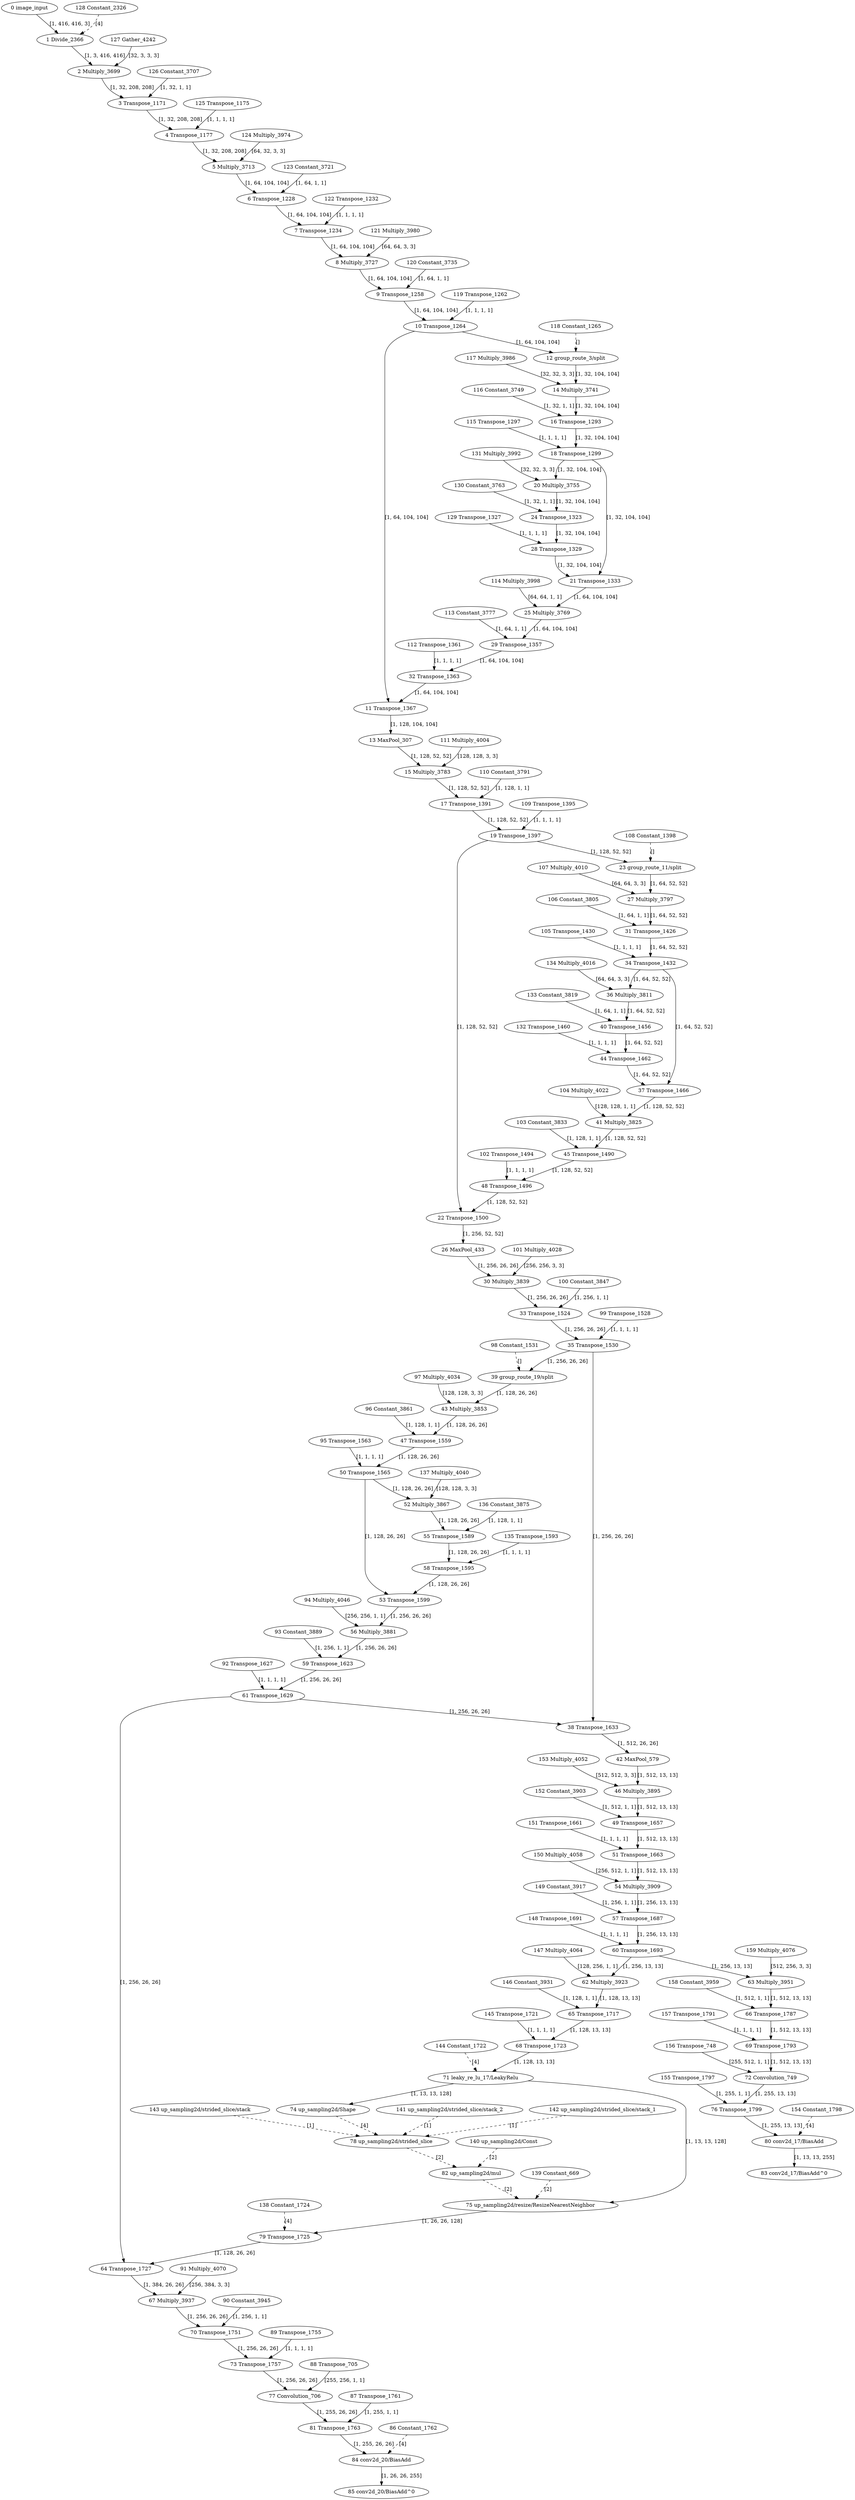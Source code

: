 strict digraph  {
"0 image_input" [id=0, type=Parameter];
"1 Divide_2366" [id=1, type=Transpose];
"2 Multiply_3699" [id=2, type=Convolution];
"3 Transpose_1171" [id=3, type=Add];
"4 Transpose_1177" [id=4, type=PRelu];
"5 Multiply_3713" [id=5, type=Convolution];
"6 Transpose_1228" [id=6, type=Add];
"7 Transpose_1234" [id=7, type=PRelu];
"8 Multiply_3727" [id=8, type=Convolution];
"9 Transpose_1258" [id=9, type=Add];
"10 Transpose_1264" [id=10, type=PRelu];
"11 Transpose_1367" [id=11, type=Concat];
"12 group_route_3/split" [id=12, type=Split];
"13 MaxPool_307" [id=13, type=MaxPool];
"14 Multiply_3741" [id=14, type=Convolution];
"15 Multiply_3783" [id=15, type=Convolution];
"16 Transpose_1293" [id=16, type=Add];
"17 Transpose_1391" [id=17, type=Add];
"18 Transpose_1299" [id=18, type=PRelu];
"19 Transpose_1397" [id=19, type=PRelu];
"20 Multiply_3755" [id=20, type=Convolution];
"21 Transpose_1333" [id=21, type=Concat];
"22 Transpose_1500" [id=22, type=Concat];
"23 group_route_11/split" [id=23, type=Split];
"24 Transpose_1323" [id=24, type=Add];
"25 Multiply_3769" [id=25, type=Convolution];
"26 MaxPool_433" [id=26, type=MaxPool];
"27 Multiply_3797" [id=27, type=Convolution];
"28 Transpose_1329" [id=28, type=PRelu];
"29 Transpose_1357" [id=29, type=Add];
"30 Multiply_3839" [id=30, type=Convolution];
"31 Transpose_1426" [id=31, type=Add];
"32 Transpose_1363" [id=32, type=PRelu];
"33 Transpose_1524" [id=33, type=Add];
"34 Transpose_1432" [id=34, type=PRelu];
"35 Transpose_1530" [id=35, type=PRelu];
"36 Multiply_3811" [id=36, type=Convolution];
"37 Transpose_1466" [id=37, type=Concat];
"38 Transpose_1633" [id=38, type=Concat];
"39 group_route_19/split" [id=39, type=Split];
"40 Transpose_1456" [id=40, type=Add];
"41 Multiply_3825" [id=41, type=Convolution];
"42 MaxPool_579" [id=42, type=MaxPool];
"43 Multiply_3853" [id=43, type=Convolution];
"44 Transpose_1462" [id=44, type=PRelu];
"45 Transpose_1490" [id=45, type=Add];
"46 Multiply_3895" [id=46, type=Convolution];
"47 Transpose_1559" [id=47, type=Add];
"48 Transpose_1496" [id=48, type=PRelu];
"49 Transpose_1657" [id=49, type=Add];
"50 Transpose_1565" [id=50, type=PRelu];
"51 Transpose_1663" [id=51, type=PRelu];
"52 Multiply_3867" [id=52, type=Convolution];
"53 Transpose_1599" [id=53, type=Concat];
"54 Multiply_3909" [id=54, type=Convolution];
"55 Transpose_1589" [id=55, type=Add];
"56 Multiply_3881" [id=56, type=Convolution];
"57 Transpose_1687" [id=57, type=Add];
"58 Transpose_1595" [id=58, type=PRelu];
"59 Transpose_1623" [id=59, type=Add];
"60 Transpose_1693" [id=60, type=PRelu];
"61 Transpose_1629" [id=61, type=PRelu];
"62 Multiply_3923" [id=62, type=Convolution];
"63 Multiply_3951" [id=63, type=Convolution];
"64 Transpose_1727" [id=64, type=Concat];
"65 Transpose_1717" [id=65, type=Add];
"66 Transpose_1787" [id=66, type=Add];
"67 Multiply_3937" [id=67, type=Convolution];
"68 Transpose_1723" [id=68, type=PRelu];
"69 Transpose_1793" [id=69, type=PRelu];
"70 Transpose_1751" [id=70, type=Add];
"71 leaky_re_lu_17/LeakyRelu" [id=71, type=Transpose];
"72 Convolution_749" [id=72, type=Convolution];
"73 Transpose_1757" [id=73, type=PRelu];
"74 up_sampling2d/Shape" [id=74, type=ShapeOf];
"75 up_sampling2d/resize/ResizeNearestNeighbor" [id=75, type=Interpolate];
"76 Transpose_1799" [id=76, type=Add];
"77 Convolution_706" [id=77, type=Convolution];
"78 up_sampling2d/strided_slice" [id=78, type=StridedSlice];
"79 Transpose_1725" [id=79, type=Transpose];
"80 conv2d_17/BiasAdd" [id=80, type=Transpose];
"81 Transpose_1763" [id=81, type=Add];
"82 up_sampling2d/mul" [id=82, type=Multiply];
"83 conv2d_17/BiasAdd^0" [id=83, type=Result];
"84 conv2d_20/BiasAdd" [id=84, type=Transpose];
"85 conv2d_20/BiasAdd^0" [id=85, type=Result];
"86 Constant_1762" [id=86, type=Constant];
"87 Transpose_1761" [id=87, type=Constant];
"88 Transpose_705" [id=88, type=Constant];
"89 Transpose_1755" [id=89, type=Constant];
"90 Constant_3945" [id=90, type=Constant];
"91 Multiply_4070" [id=91, type=Constant];
"92 Transpose_1627" [id=92, type=Constant];
"93 Constant_3889" [id=93, type=Constant];
"94 Multiply_4046" [id=94, type=Constant];
"95 Transpose_1563" [id=95, type=Constant];
"96 Constant_3861" [id=96, type=Constant];
"97 Multiply_4034" [id=97, type=Constant];
"98 Constant_1531" [id=98, type=Constant];
"99 Transpose_1528" [id=99, type=Constant];
"100 Constant_3847" [id=100, type=Constant];
"101 Multiply_4028" [id=101, type=Constant];
"102 Transpose_1494" [id=102, type=Constant];
"103 Constant_3833" [id=103, type=Constant];
"104 Multiply_4022" [id=104, type=Constant];
"105 Transpose_1430" [id=105, type=Constant];
"106 Constant_3805" [id=106, type=Constant];
"107 Multiply_4010" [id=107, type=Constant];
"108 Constant_1398" [id=108, type=Constant];
"109 Transpose_1395" [id=109, type=Constant];
"110 Constant_3791" [id=110, type=Constant];
"111 Multiply_4004" [id=111, type=Constant];
"112 Transpose_1361" [id=112, type=Constant];
"113 Constant_3777" [id=113, type=Constant];
"114 Multiply_3998" [id=114, type=Constant];
"115 Transpose_1297" [id=115, type=Constant];
"116 Constant_3749" [id=116, type=Constant];
"117 Multiply_3986" [id=117, type=Constant];
"118 Constant_1265" [id=118, type=Constant];
"119 Transpose_1262" [id=119, type=Constant];
"120 Constant_3735" [id=120, type=Constant];
"121 Multiply_3980" [id=121, type=Constant];
"122 Transpose_1232" [id=122, type=Constant];
"123 Constant_3721" [id=123, type=Constant];
"124 Multiply_3974" [id=124, type=Constant];
"125 Transpose_1175" [id=125, type=Constant];
"126 Constant_3707" [id=126, type=Constant];
"127 Gather_4242" [id=127, type=Constant];
"128 Constant_2326" [id=128, type=Constant];
"129 Transpose_1327" [id=129, type=Constant];
"130 Constant_3763" [id=130, type=Constant];
"131 Multiply_3992" [id=131, type=Constant];
"132 Transpose_1460" [id=132, type=Constant];
"133 Constant_3819" [id=133, type=Constant];
"134 Multiply_4016" [id=134, type=Constant];
"135 Transpose_1593" [id=135, type=Constant];
"136 Constant_3875" [id=136, type=Constant];
"137 Multiply_4040" [id=137, type=Constant];
"138 Constant_1724" [id=138, type=Constant];
"139 Constant_669" [id=139, type=Constant];
"140 up_sampling2d/Const" [id=140, type=Constant];
"141 up_sampling2d/strided_slice/stack_2" [id=141, type=Constant];
"142 up_sampling2d/strided_slice/stack_1" [id=142, type=Constant];
"143 up_sampling2d/strided_slice/stack" [id=143, type=Constant];
"144 Constant_1722" [id=144, type=Constant];
"145 Transpose_1721" [id=145, type=Constant];
"146 Constant_3931" [id=146, type=Constant];
"147 Multiply_4064" [id=147, type=Constant];
"148 Transpose_1691" [id=148, type=Constant];
"149 Constant_3917" [id=149, type=Constant];
"150 Multiply_4058" [id=150, type=Constant];
"151 Transpose_1661" [id=151, type=Constant];
"152 Constant_3903" [id=152, type=Constant];
"153 Multiply_4052" [id=153, type=Constant];
"154 Constant_1798" [id=154, type=Constant];
"155 Transpose_1797" [id=155, type=Constant];
"156 Transpose_748" [id=156, type=Constant];
"157 Transpose_1791" [id=157, type=Constant];
"158 Constant_3959" [id=158, type=Constant];
"159 Multiply_4076" [id=159, type=Constant];
"0 image_input" -> "1 Divide_2366"  [label="[1, 416, 416, 3]", style=solid];
"1 Divide_2366" -> "2 Multiply_3699"  [label="[1, 3, 416, 416]", style=solid];
"2 Multiply_3699" -> "3 Transpose_1171"  [label="[1, 32, 208, 208]", style=solid];
"3 Transpose_1171" -> "4 Transpose_1177"  [label="[1, 32, 208, 208]", style=solid];
"4 Transpose_1177" -> "5 Multiply_3713"  [label="[1, 32, 208, 208]", style=solid];
"5 Multiply_3713" -> "6 Transpose_1228"  [label="[1, 64, 104, 104]", style=solid];
"6 Transpose_1228" -> "7 Transpose_1234"  [label="[1, 64, 104, 104]", style=solid];
"7 Transpose_1234" -> "8 Multiply_3727"  [label="[1, 64, 104, 104]", style=solid];
"8 Multiply_3727" -> "9 Transpose_1258"  [label="[1, 64, 104, 104]", style=solid];
"9 Transpose_1258" -> "10 Transpose_1264"  [label="[1, 64, 104, 104]", style=solid];
"10 Transpose_1264" -> "11 Transpose_1367"  [label="[1, 64, 104, 104]", style=solid];
"10 Transpose_1264" -> "12 group_route_3/split"  [label="[1, 64, 104, 104]", style=solid];
"11 Transpose_1367" -> "13 MaxPool_307"  [label="[1, 128, 104, 104]", style=solid];
"12 group_route_3/split" -> "14 Multiply_3741"  [label="[1, 32, 104, 104]", style=solid];
"13 MaxPool_307" -> "15 Multiply_3783"  [label="[1, 128, 52, 52]", style=solid];
"14 Multiply_3741" -> "16 Transpose_1293"  [label="[1, 32, 104, 104]", style=solid];
"15 Multiply_3783" -> "17 Transpose_1391"  [label="[1, 128, 52, 52]", style=solid];
"16 Transpose_1293" -> "18 Transpose_1299"  [label="[1, 32, 104, 104]", style=solid];
"17 Transpose_1391" -> "19 Transpose_1397"  [label="[1, 128, 52, 52]", style=solid];
"18 Transpose_1299" -> "20 Multiply_3755"  [label="[1, 32, 104, 104]", style=solid];
"18 Transpose_1299" -> "21 Transpose_1333"  [label="[1, 32, 104, 104]", style=solid];
"19 Transpose_1397" -> "22 Transpose_1500"  [label="[1, 128, 52, 52]", style=solid];
"19 Transpose_1397" -> "23 group_route_11/split"  [label="[1, 128, 52, 52]", style=solid];
"20 Multiply_3755" -> "24 Transpose_1323"  [label="[1, 32, 104, 104]", style=solid];
"21 Transpose_1333" -> "25 Multiply_3769"  [label="[1, 64, 104, 104]", style=solid];
"22 Transpose_1500" -> "26 MaxPool_433"  [label="[1, 256, 52, 52]", style=solid];
"23 group_route_11/split" -> "27 Multiply_3797"  [label="[1, 64, 52, 52]", style=solid];
"24 Transpose_1323" -> "28 Transpose_1329"  [label="[1, 32, 104, 104]", style=solid];
"25 Multiply_3769" -> "29 Transpose_1357"  [label="[1, 64, 104, 104]", style=solid];
"26 MaxPool_433" -> "30 Multiply_3839"  [label="[1, 256, 26, 26]", style=solid];
"27 Multiply_3797" -> "31 Transpose_1426"  [label="[1, 64, 52, 52]", style=solid];
"28 Transpose_1329" -> "21 Transpose_1333"  [label="[1, 32, 104, 104]", style=solid];
"29 Transpose_1357" -> "32 Transpose_1363"  [label="[1, 64, 104, 104]", style=solid];
"30 Multiply_3839" -> "33 Transpose_1524"  [label="[1, 256, 26, 26]", style=solid];
"31 Transpose_1426" -> "34 Transpose_1432"  [label="[1, 64, 52, 52]", style=solid];
"32 Transpose_1363" -> "11 Transpose_1367"  [label="[1, 64, 104, 104]", style=solid];
"33 Transpose_1524" -> "35 Transpose_1530"  [label="[1, 256, 26, 26]", style=solid];
"34 Transpose_1432" -> "36 Multiply_3811"  [label="[1, 64, 52, 52]", style=solid];
"34 Transpose_1432" -> "37 Transpose_1466"  [label="[1, 64, 52, 52]", style=solid];
"35 Transpose_1530" -> "38 Transpose_1633"  [label="[1, 256, 26, 26]", style=solid];
"35 Transpose_1530" -> "39 group_route_19/split"  [label="[1, 256, 26, 26]", style=solid];
"36 Multiply_3811" -> "40 Transpose_1456"  [label="[1, 64, 52, 52]", style=solid];
"37 Transpose_1466" -> "41 Multiply_3825"  [label="[1, 128, 52, 52]", style=solid];
"38 Transpose_1633" -> "42 MaxPool_579"  [label="[1, 512, 26, 26]", style=solid];
"39 group_route_19/split" -> "43 Multiply_3853"  [label="[1, 128, 26, 26]", style=solid];
"40 Transpose_1456" -> "44 Transpose_1462"  [label="[1, 64, 52, 52]", style=solid];
"41 Multiply_3825" -> "45 Transpose_1490"  [label="[1, 128, 52, 52]", style=solid];
"42 MaxPool_579" -> "46 Multiply_3895"  [label="[1, 512, 13, 13]", style=solid];
"43 Multiply_3853" -> "47 Transpose_1559"  [label="[1, 128, 26, 26]", style=solid];
"44 Transpose_1462" -> "37 Transpose_1466"  [label="[1, 64, 52, 52]", style=solid];
"45 Transpose_1490" -> "48 Transpose_1496"  [label="[1, 128, 52, 52]", style=solid];
"46 Multiply_3895" -> "49 Transpose_1657"  [label="[1, 512, 13, 13]", style=solid];
"47 Transpose_1559" -> "50 Transpose_1565"  [label="[1, 128, 26, 26]", style=solid];
"48 Transpose_1496" -> "22 Transpose_1500"  [label="[1, 128, 52, 52]", style=solid];
"49 Transpose_1657" -> "51 Transpose_1663"  [label="[1, 512, 13, 13]", style=solid];
"50 Transpose_1565" -> "52 Multiply_3867"  [label="[1, 128, 26, 26]", style=solid];
"50 Transpose_1565" -> "53 Transpose_1599"  [label="[1, 128, 26, 26]", style=solid];
"51 Transpose_1663" -> "54 Multiply_3909"  [label="[1, 512, 13, 13]", style=solid];
"52 Multiply_3867" -> "55 Transpose_1589"  [label="[1, 128, 26, 26]", style=solid];
"53 Transpose_1599" -> "56 Multiply_3881"  [label="[1, 256, 26, 26]", style=solid];
"54 Multiply_3909" -> "57 Transpose_1687"  [label="[1, 256, 13, 13]", style=solid];
"55 Transpose_1589" -> "58 Transpose_1595"  [label="[1, 128, 26, 26]", style=solid];
"56 Multiply_3881" -> "59 Transpose_1623"  [label="[1, 256, 26, 26]", style=solid];
"57 Transpose_1687" -> "60 Transpose_1693"  [label="[1, 256, 13, 13]", style=solid];
"58 Transpose_1595" -> "53 Transpose_1599"  [label="[1, 128, 26, 26]", style=solid];
"59 Transpose_1623" -> "61 Transpose_1629"  [label="[1, 256, 26, 26]", style=solid];
"60 Transpose_1693" -> "62 Multiply_3923"  [label="[1, 256, 13, 13]", style=solid];
"60 Transpose_1693" -> "63 Multiply_3951"  [label="[1, 256, 13, 13]", style=solid];
"61 Transpose_1629" -> "38 Transpose_1633"  [label="[1, 256, 26, 26]", style=solid];
"61 Transpose_1629" -> "64 Transpose_1727"  [label="[1, 256, 26, 26]", style=solid];
"62 Multiply_3923" -> "65 Transpose_1717"  [label="[1, 128, 13, 13]", style=solid];
"63 Multiply_3951" -> "66 Transpose_1787"  [label="[1, 512, 13, 13]", style=solid];
"64 Transpose_1727" -> "67 Multiply_3937"  [label="[1, 384, 26, 26]", style=solid];
"65 Transpose_1717" -> "68 Transpose_1723"  [label="[1, 128, 13, 13]", style=solid];
"66 Transpose_1787" -> "69 Transpose_1793"  [label="[1, 512, 13, 13]", style=solid];
"67 Multiply_3937" -> "70 Transpose_1751"  [label="[1, 256, 26, 26]", style=solid];
"68 Transpose_1723" -> "71 leaky_re_lu_17/LeakyRelu"  [label="[1, 128, 13, 13]", style=solid];
"69 Transpose_1793" -> "72 Convolution_749"  [label="[1, 512, 13, 13]", style=solid];
"70 Transpose_1751" -> "73 Transpose_1757"  [label="[1, 256, 26, 26]", style=solid];
"71 leaky_re_lu_17/LeakyRelu" -> "74 up_sampling2d/Shape"  [label="[1, 13, 13, 128]", style=solid];
"71 leaky_re_lu_17/LeakyRelu" -> "75 up_sampling2d/resize/ResizeNearestNeighbor"  [label="[1, 13, 13, 128]", style=solid];
"72 Convolution_749" -> "76 Transpose_1799"  [label="[1, 255, 13, 13]", style=solid];
"73 Transpose_1757" -> "77 Convolution_706"  [label="[1, 256, 26, 26]", style=solid];
"74 up_sampling2d/Shape" -> "78 up_sampling2d/strided_slice"  [label="[4]", style=dashed];
"75 up_sampling2d/resize/ResizeNearestNeighbor" -> "79 Transpose_1725"  [label="[1, 26, 26, 128]", style=solid];
"76 Transpose_1799" -> "80 conv2d_17/BiasAdd"  [label="[1, 255, 13, 13]", style=solid];
"77 Convolution_706" -> "81 Transpose_1763"  [label="[1, 255, 26, 26]", style=solid];
"78 up_sampling2d/strided_slice" -> "82 up_sampling2d/mul"  [label="[2]", style=dashed];
"79 Transpose_1725" -> "64 Transpose_1727"  [label="[1, 128, 26, 26]", style=solid];
"80 conv2d_17/BiasAdd" -> "83 conv2d_17/BiasAdd^0"  [label="[1, 13, 13, 255]", style=solid];
"81 Transpose_1763" -> "84 conv2d_20/BiasAdd"  [label="[1, 255, 26, 26]", style=solid];
"82 up_sampling2d/mul" -> "75 up_sampling2d/resize/ResizeNearestNeighbor"  [label="[2]", style=dashed];
"84 conv2d_20/BiasAdd" -> "85 conv2d_20/BiasAdd^0"  [label="[1, 26, 26, 255]", style=solid];
"86 Constant_1762" -> "84 conv2d_20/BiasAdd"  [label="[4]", style=dashed];
"87 Transpose_1761" -> "81 Transpose_1763"  [label="[1, 255, 1, 1]", style=solid];
"88 Transpose_705" -> "77 Convolution_706"  [label="[255, 256, 1, 1]", style=solid];
"89 Transpose_1755" -> "73 Transpose_1757"  [label="[1, 1, 1, 1]", style=solid];
"90 Constant_3945" -> "70 Transpose_1751"  [label="[1, 256, 1, 1]", style=solid];
"91 Multiply_4070" -> "67 Multiply_3937"  [label="[256, 384, 3, 3]", style=solid];
"92 Transpose_1627" -> "61 Transpose_1629"  [label="[1, 1, 1, 1]", style=solid];
"93 Constant_3889" -> "59 Transpose_1623"  [label="[1, 256, 1, 1]", style=solid];
"94 Multiply_4046" -> "56 Multiply_3881"  [label="[256, 256, 1, 1]", style=solid];
"95 Transpose_1563" -> "50 Transpose_1565"  [label="[1, 1, 1, 1]", style=solid];
"96 Constant_3861" -> "47 Transpose_1559"  [label="[1, 128, 1, 1]", style=solid];
"97 Multiply_4034" -> "43 Multiply_3853"  [label="[128, 128, 3, 3]", style=solid];
"98 Constant_1531" -> "39 group_route_19/split"  [label="[]", style=dashed];
"99 Transpose_1528" -> "35 Transpose_1530"  [label="[1, 1, 1, 1]", style=solid];
"100 Constant_3847" -> "33 Transpose_1524"  [label="[1, 256, 1, 1]", style=solid];
"101 Multiply_4028" -> "30 Multiply_3839"  [label="[256, 256, 3, 3]", style=solid];
"102 Transpose_1494" -> "48 Transpose_1496"  [label="[1, 1, 1, 1]", style=solid];
"103 Constant_3833" -> "45 Transpose_1490"  [label="[1, 128, 1, 1]", style=solid];
"104 Multiply_4022" -> "41 Multiply_3825"  [label="[128, 128, 1, 1]", style=solid];
"105 Transpose_1430" -> "34 Transpose_1432"  [label="[1, 1, 1, 1]", style=solid];
"106 Constant_3805" -> "31 Transpose_1426"  [label="[1, 64, 1, 1]", style=solid];
"107 Multiply_4010" -> "27 Multiply_3797"  [label="[64, 64, 3, 3]", style=solid];
"108 Constant_1398" -> "23 group_route_11/split"  [label="[]", style=dashed];
"109 Transpose_1395" -> "19 Transpose_1397"  [label="[1, 1, 1, 1]", style=solid];
"110 Constant_3791" -> "17 Transpose_1391"  [label="[1, 128, 1, 1]", style=solid];
"111 Multiply_4004" -> "15 Multiply_3783"  [label="[128, 128, 3, 3]", style=solid];
"112 Transpose_1361" -> "32 Transpose_1363"  [label="[1, 1, 1, 1]", style=solid];
"113 Constant_3777" -> "29 Transpose_1357"  [label="[1, 64, 1, 1]", style=solid];
"114 Multiply_3998" -> "25 Multiply_3769"  [label="[64, 64, 1, 1]", style=solid];
"115 Transpose_1297" -> "18 Transpose_1299"  [label="[1, 1, 1, 1]", style=solid];
"116 Constant_3749" -> "16 Transpose_1293"  [label="[1, 32, 1, 1]", style=solid];
"117 Multiply_3986" -> "14 Multiply_3741"  [label="[32, 32, 3, 3]", style=solid];
"118 Constant_1265" -> "12 group_route_3/split"  [label="[]", style=dashed];
"119 Transpose_1262" -> "10 Transpose_1264"  [label="[1, 1, 1, 1]", style=solid];
"120 Constant_3735" -> "9 Transpose_1258"  [label="[1, 64, 1, 1]", style=solid];
"121 Multiply_3980" -> "8 Multiply_3727"  [label="[64, 64, 3, 3]", style=solid];
"122 Transpose_1232" -> "7 Transpose_1234"  [label="[1, 1, 1, 1]", style=solid];
"123 Constant_3721" -> "6 Transpose_1228"  [label="[1, 64, 1, 1]", style=solid];
"124 Multiply_3974" -> "5 Multiply_3713"  [label="[64, 32, 3, 3]", style=solid];
"125 Transpose_1175" -> "4 Transpose_1177"  [label="[1, 1, 1, 1]", style=solid];
"126 Constant_3707" -> "3 Transpose_1171"  [label="[1, 32, 1, 1]", style=solid];
"127 Gather_4242" -> "2 Multiply_3699"  [label="[32, 3, 3, 3]", style=solid];
"128 Constant_2326" -> "1 Divide_2366"  [label="[4]", style=dashed];
"129 Transpose_1327" -> "28 Transpose_1329"  [label="[1, 1, 1, 1]", style=solid];
"130 Constant_3763" -> "24 Transpose_1323"  [label="[1, 32, 1, 1]", style=solid];
"131 Multiply_3992" -> "20 Multiply_3755"  [label="[32, 32, 3, 3]", style=solid];
"132 Transpose_1460" -> "44 Transpose_1462"  [label="[1, 1, 1, 1]", style=solid];
"133 Constant_3819" -> "40 Transpose_1456"  [label="[1, 64, 1, 1]", style=solid];
"134 Multiply_4016" -> "36 Multiply_3811"  [label="[64, 64, 3, 3]", style=solid];
"135 Transpose_1593" -> "58 Transpose_1595"  [label="[1, 1, 1, 1]", style=solid];
"136 Constant_3875" -> "55 Transpose_1589"  [label="[1, 128, 1, 1]", style=solid];
"137 Multiply_4040" -> "52 Multiply_3867"  [label="[128, 128, 3, 3]", style=solid];
"138 Constant_1724" -> "79 Transpose_1725"  [label="[4]", style=dashed];
"139 Constant_669" -> "75 up_sampling2d/resize/ResizeNearestNeighbor"  [label="[2]", style=dashed];
"140 up_sampling2d/Const" -> "82 up_sampling2d/mul"  [label="[2]", style=dashed];
"141 up_sampling2d/strided_slice/stack_2" -> "78 up_sampling2d/strided_slice"  [label="[1]", style=dashed];
"142 up_sampling2d/strided_slice/stack_1" -> "78 up_sampling2d/strided_slice"  [label="[1]", style=dashed];
"143 up_sampling2d/strided_slice/stack" -> "78 up_sampling2d/strided_slice"  [label="[1]", style=dashed];
"144 Constant_1722" -> "71 leaky_re_lu_17/LeakyRelu"  [label="[4]", style=dashed];
"145 Transpose_1721" -> "68 Transpose_1723"  [label="[1, 1, 1, 1]", style=solid];
"146 Constant_3931" -> "65 Transpose_1717"  [label="[1, 128, 1, 1]", style=solid];
"147 Multiply_4064" -> "62 Multiply_3923"  [label="[128, 256, 1, 1]", style=solid];
"148 Transpose_1691" -> "60 Transpose_1693"  [label="[1, 1, 1, 1]", style=solid];
"149 Constant_3917" -> "57 Transpose_1687"  [label="[1, 256, 1, 1]", style=solid];
"150 Multiply_4058" -> "54 Multiply_3909"  [label="[256, 512, 1, 1]", style=solid];
"151 Transpose_1661" -> "51 Transpose_1663"  [label="[1, 1, 1, 1]", style=solid];
"152 Constant_3903" -> "49 Transpose_1657"  [label="[1, 512, 1, 1]", style=solid];
"153 Multiply_4052" -> "46 Multiply_3895"  [label="[512, 512, 3, 3]", style=solid];
"154 Constant_1798" -> "80 conv2d_17/BiasAdd"  [label="[4]", style=dashed];
"155 Transpose_1797" -> "76 Transpose_1799"  [label="[1, 255, 1, 1]", style=solid];
"156 Transpose_748" -> "72 Convolution_749"  [label="[255, 512, 1, 1]", style=solid];
"157 Transpose_1791" -> "69 Transpose_1793"  [label="[1, 1, 1, 1]", style=solid];
"158 Constant_3959" -> "66 Transpose_1787"  [label="[1, 512, 1, 1]", style=solid];
"159 Multiply_4076" -> "63 Multiply_3951"  [label="[512, 256, 3, 3]", style=solid];
}
